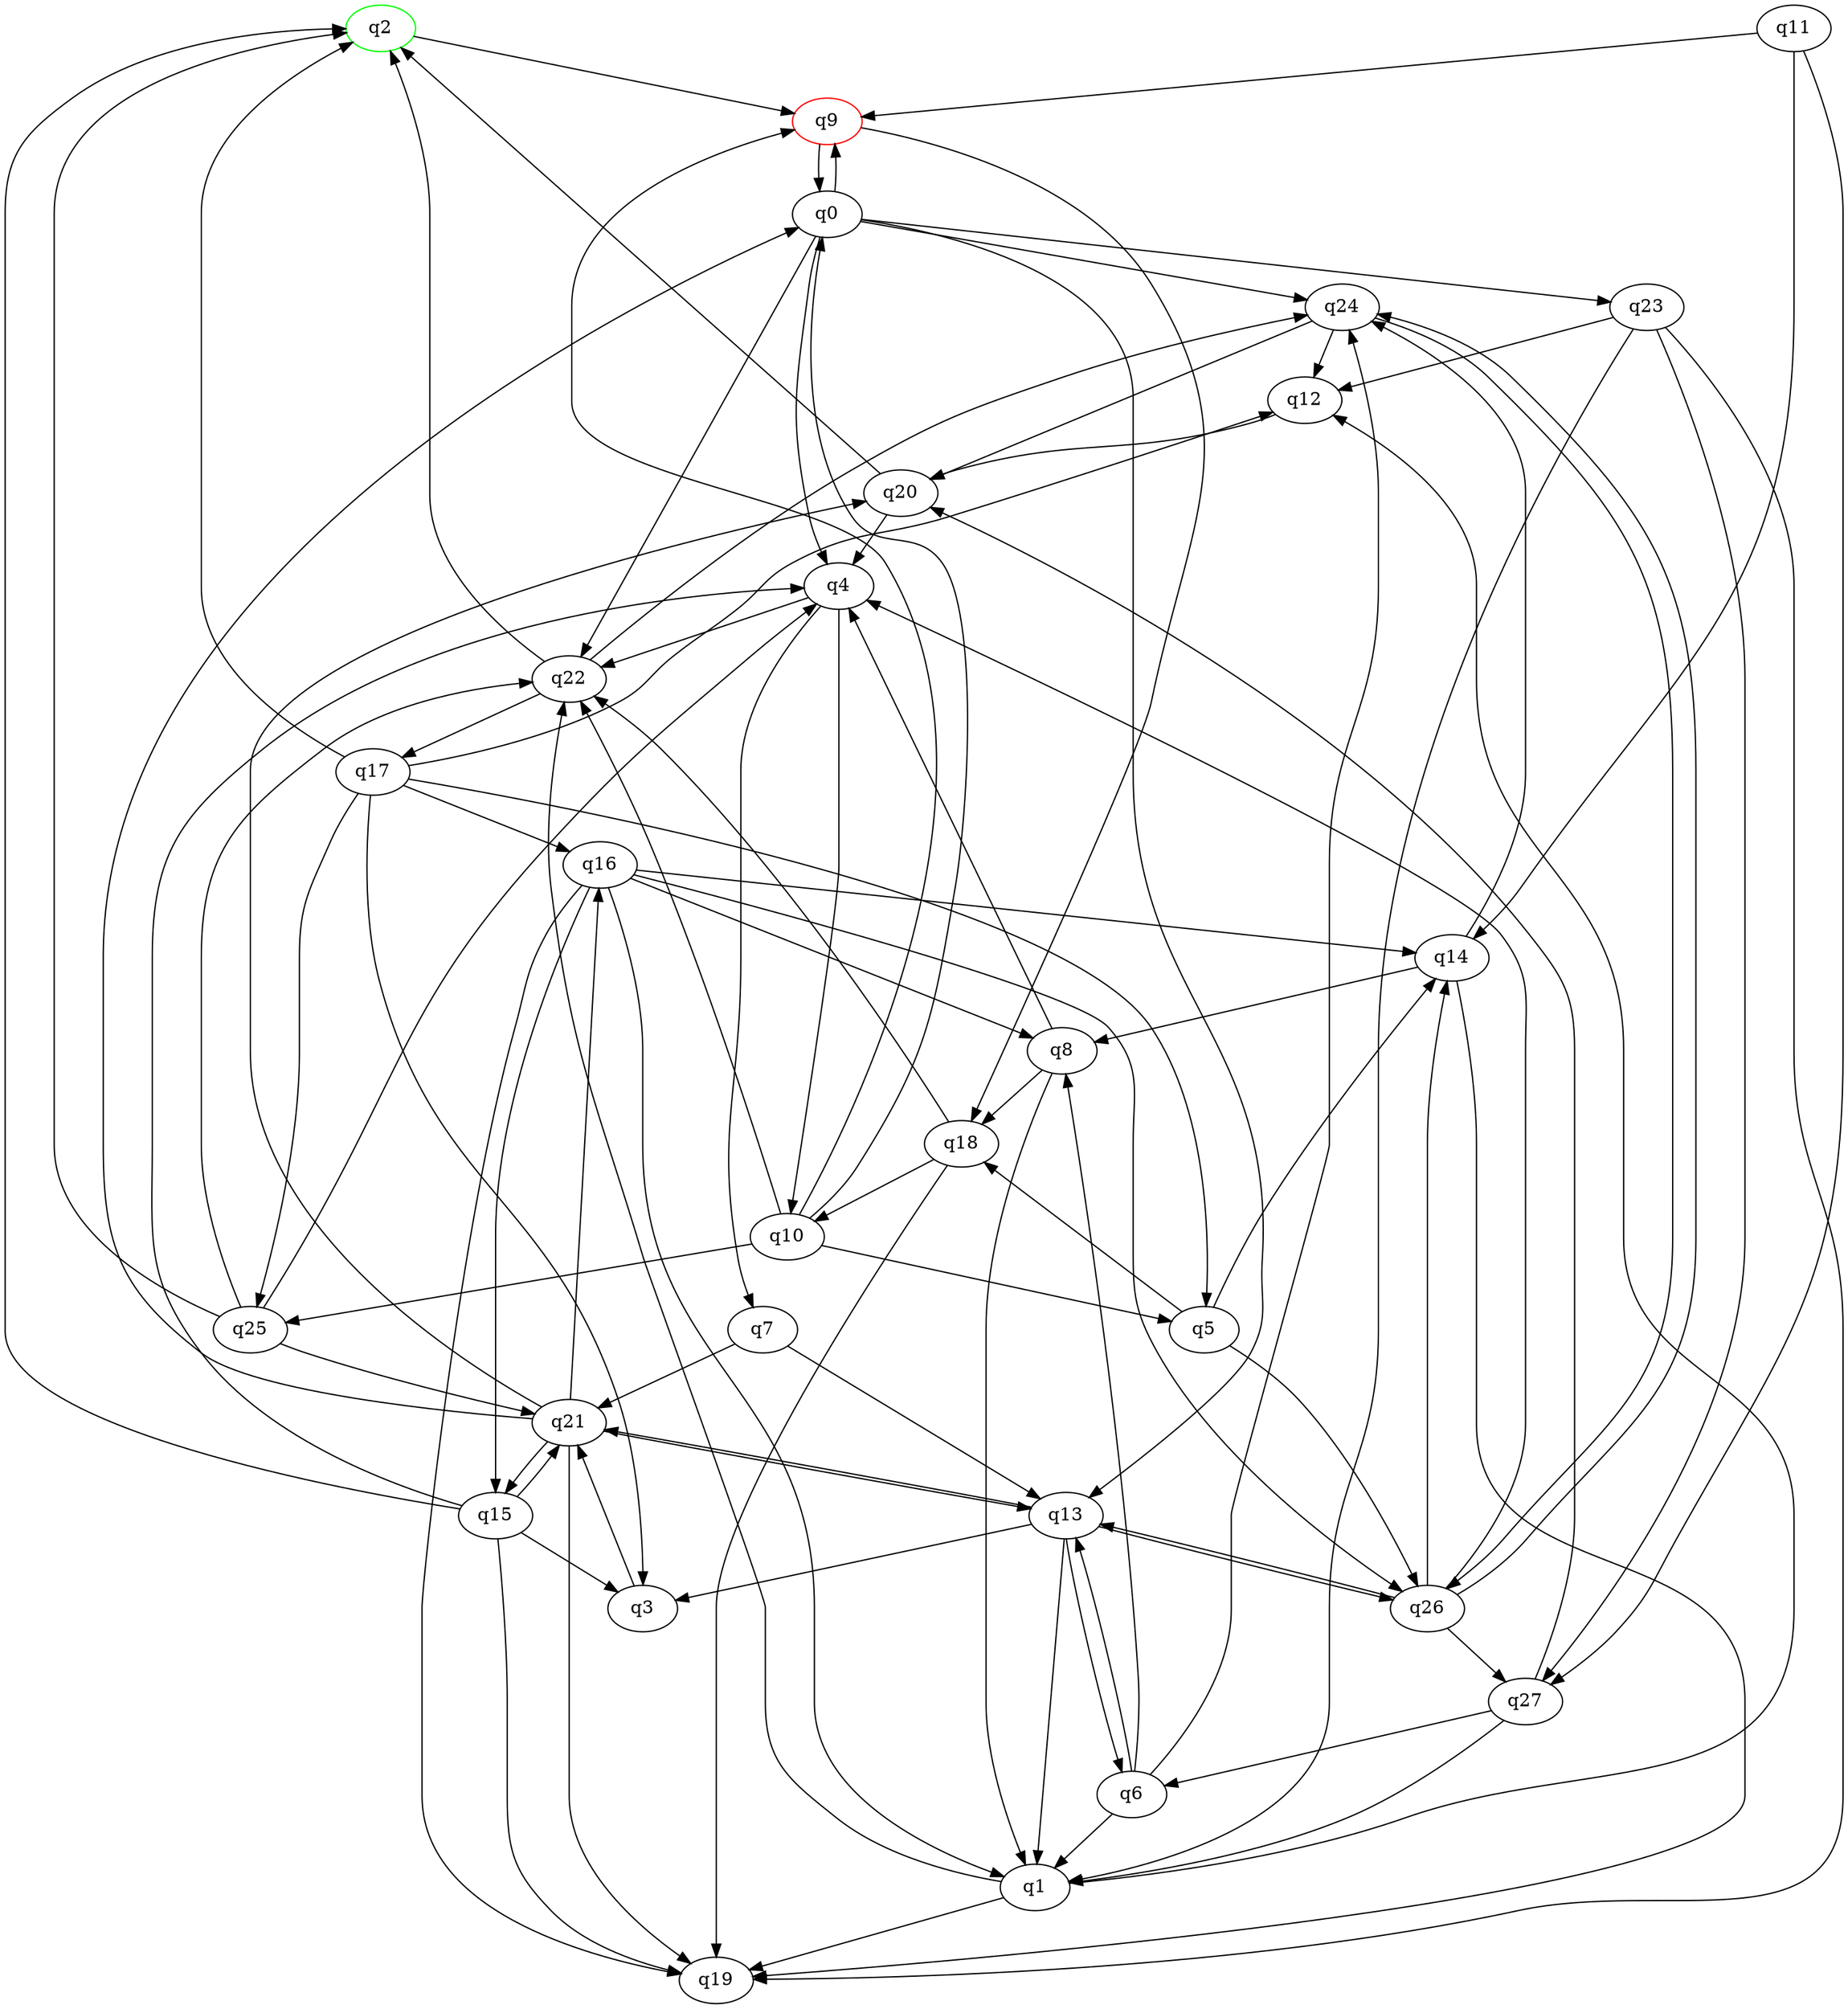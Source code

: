 digraph A{
q2 [initial=1,color=green];
q9 [final=1,color=red];
q0 -> q4;
q0 -> q9;
q0 -> q13;
q0 -> q22;
q0 -> q23;
q0 -> q24;
q1 -> q12;
q1 -> q19;
q1 -> q22;
q2 -> q9;
q3 -> q21;
q4 -> q7;
q4 -> q10;
q4 -> q22;
q5 -> q14;
q5 -> q18;
q5 -> q26;
q6 -> q1;
q6 -> q8;
q6 -> q13;
q6 -> q24;
q7 -> q13;
q7 -> q21;
q8 -> q1;
q8 -> q4;
q8 -> q18;
q9 -> q0;
q9 -> q18;
q10 -> q0;
q10 -> q5;
q10 -> q9;
q10 -> q22;
q10 -> q25;
q11 -> q9;
q11 -> q14;
q11 -> q27;
q12 -> q20;
q13 -> q1;
q13 -> q3;
q13 -> q6;
q13 -> q21;
q13 -> q26;
q14 -> q8;
q14 -> q19;
q14 -> q24;
q15 -> q2;
q15 -> q3;
q15 -> q4;
q15 -> q19;
q15 -> q21;
q16 -> q1;
q16 -> q8;
q16 -> q14;
q16 -> q15;
q16 -> q19;
q16 -> q26;
q17 -> q2;
q17 -> q3;
q17 -> q5;
q17 -> q12;
q17 -> q16;
q17 -> q25;
q18 -> q10;
q18 -> q19;
q18 -> q22;
q20 -> q2;
q20 -> q4;
q21 -> q0;
q21 -> q13;
q21 -> q15;
q21 -> q16;
q21 -> q19;
q21 -> q20;
q22 -> q2;
q22 -> q17;
q22 -> q24;
q23 -> q1;
q23 -> q12;
q23 -> q19;
q23 -> q27;
q24 -> q12;
q24 -> q20;
q24 -> q26;
q25 -> q2;
q25 -> q4;
q25 -> q21;
q25 -> q22;
q26 -> q4;
q26 -> q13;
q26 -> q14;
q26 -> q24;
q26 -> q27;
q27 -> q1;
q27 -> q6;
q27 -> q20;
}